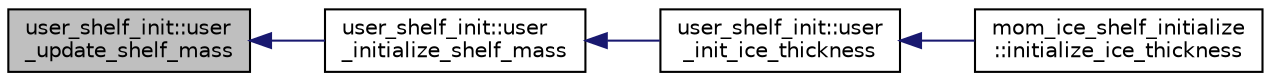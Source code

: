 digraph "user_shelf_init::user_update_shelf_mass"
{
 // INTERACTIVE_SVG=YES
  edge [fontname="Helvetica",fontsize="10",labelfontname="Helvetica",labelfontsize="10"];
  node [fontname="Helvetica",fontsize="10",shape=record];
  rankdir="LR";
  Node13 [label="user_shelf_init::user\l_update_shelf_mass",height=0.2,width=0.4,color="black", fillcolor="grey75", style="filled", fontcolor="black"];
  Node13 -> Node14 [dir="back",color="midnightblue",fontsize="10",style="solid",fontname="Helvetica"];
  Node14 [label="user_shelf_init::user\l_initialize_shelf_mass",height=0.2,width=0.4,color="black", fillcolor="white", style="filled",URL="$namespaceuser__shelf__init.html#a160ee7639522c12c10408f853ff4d897"];
  Node14 -> Node15 [dir="back",color="midnightblue",fontsize="10",style="solid",fontname="Helvetica"];
  Node15 [label="user_shelf_init::user\l_init_ice_thickness",height=0.2,width=0.4,color="black", fillcolor="white", style="filled",URL="$namespaceuser__shelf__init.html#a489d62c2d76eef329b9e5b17c63ccc66"];
  Node15 -> Node16 [dir="back",color="midnightblue",fontsize="10",style="solid",fontname="Helvetica"];
  Node16 [label="mom_ice_shelf_initialize\l::initialize_ice_thickness",height=0.2,width=0.4,color="black", fillcolor="white", style="filled",URL="$namespacemom__ice__shelf__initialize.html#ab040ec0f7f05b8b398ef9ae1cce704f9"];
}
